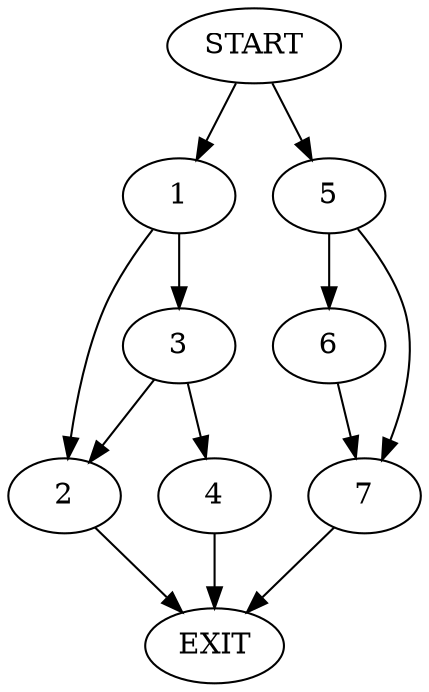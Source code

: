 digraph {
0 [label="START"]
8 [label="EXIT"]
0 -> 1
1 -> 2
1 -> 3
2 -> 8
3 -> 2
3 -> 4
4 -> 8
0 -> 5
5 -> 6
5 -> 7
6 -> 7
7 -> 8
}

